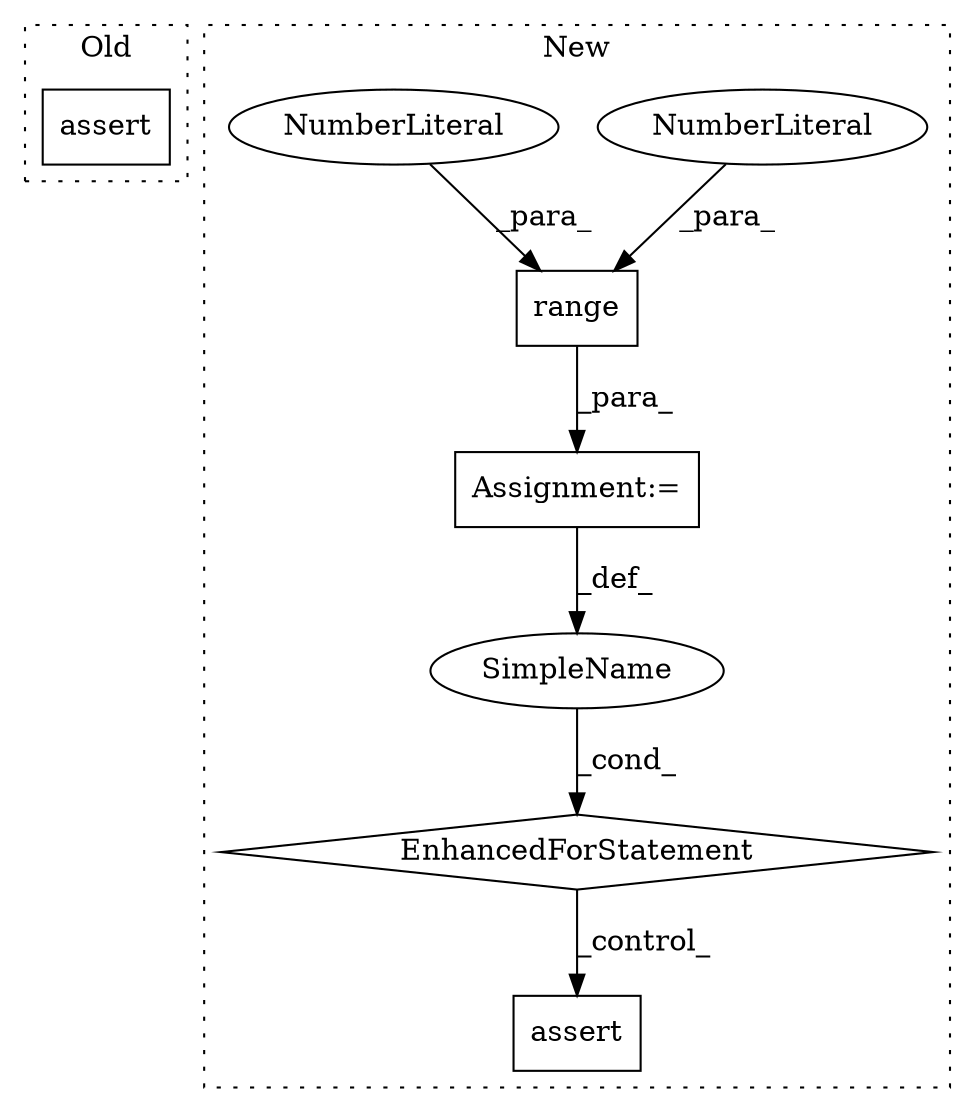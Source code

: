 digraph G {
subgraph cluster0 {
1 [label="assert" a="6" s="16656" l="7" shape="box"];
label = "Old";
style="dotted";
}
subgraph cluster1 {
2 [label="range" a="32" s="17366,17379" l="6,1" shape="box"];
3 [label="Assignment:=" a="7" s="17295,17380" l="53,2" shape="box"];
4 [label="EnhancedForStatement" a="70" s="17295,17380" l="53,2" shape="diamond"];
5 [label="NumberLiteral" a="34" s="17378" l="1" shape="ellipse"];
6 [label="SimpleName" a="42" s="17352" l="11" shape="ellipse"];
7 [label="assert" a="6" s="17454" l="7" shape="box"];
8 [label="NumberLiteral" a="34" s="17372" l="2" shape="ellipse"];
label = "New";
style="dotted";
}
2 -> 3 [label="_para_"];
3 -> 6 [label="_def_"];
4 -> 7 [label="_control_"];
5 -> 2 [label="_para_"];
6 -> 4 [label="_cond_"];
8 -> 2 [label="_para_"];
}